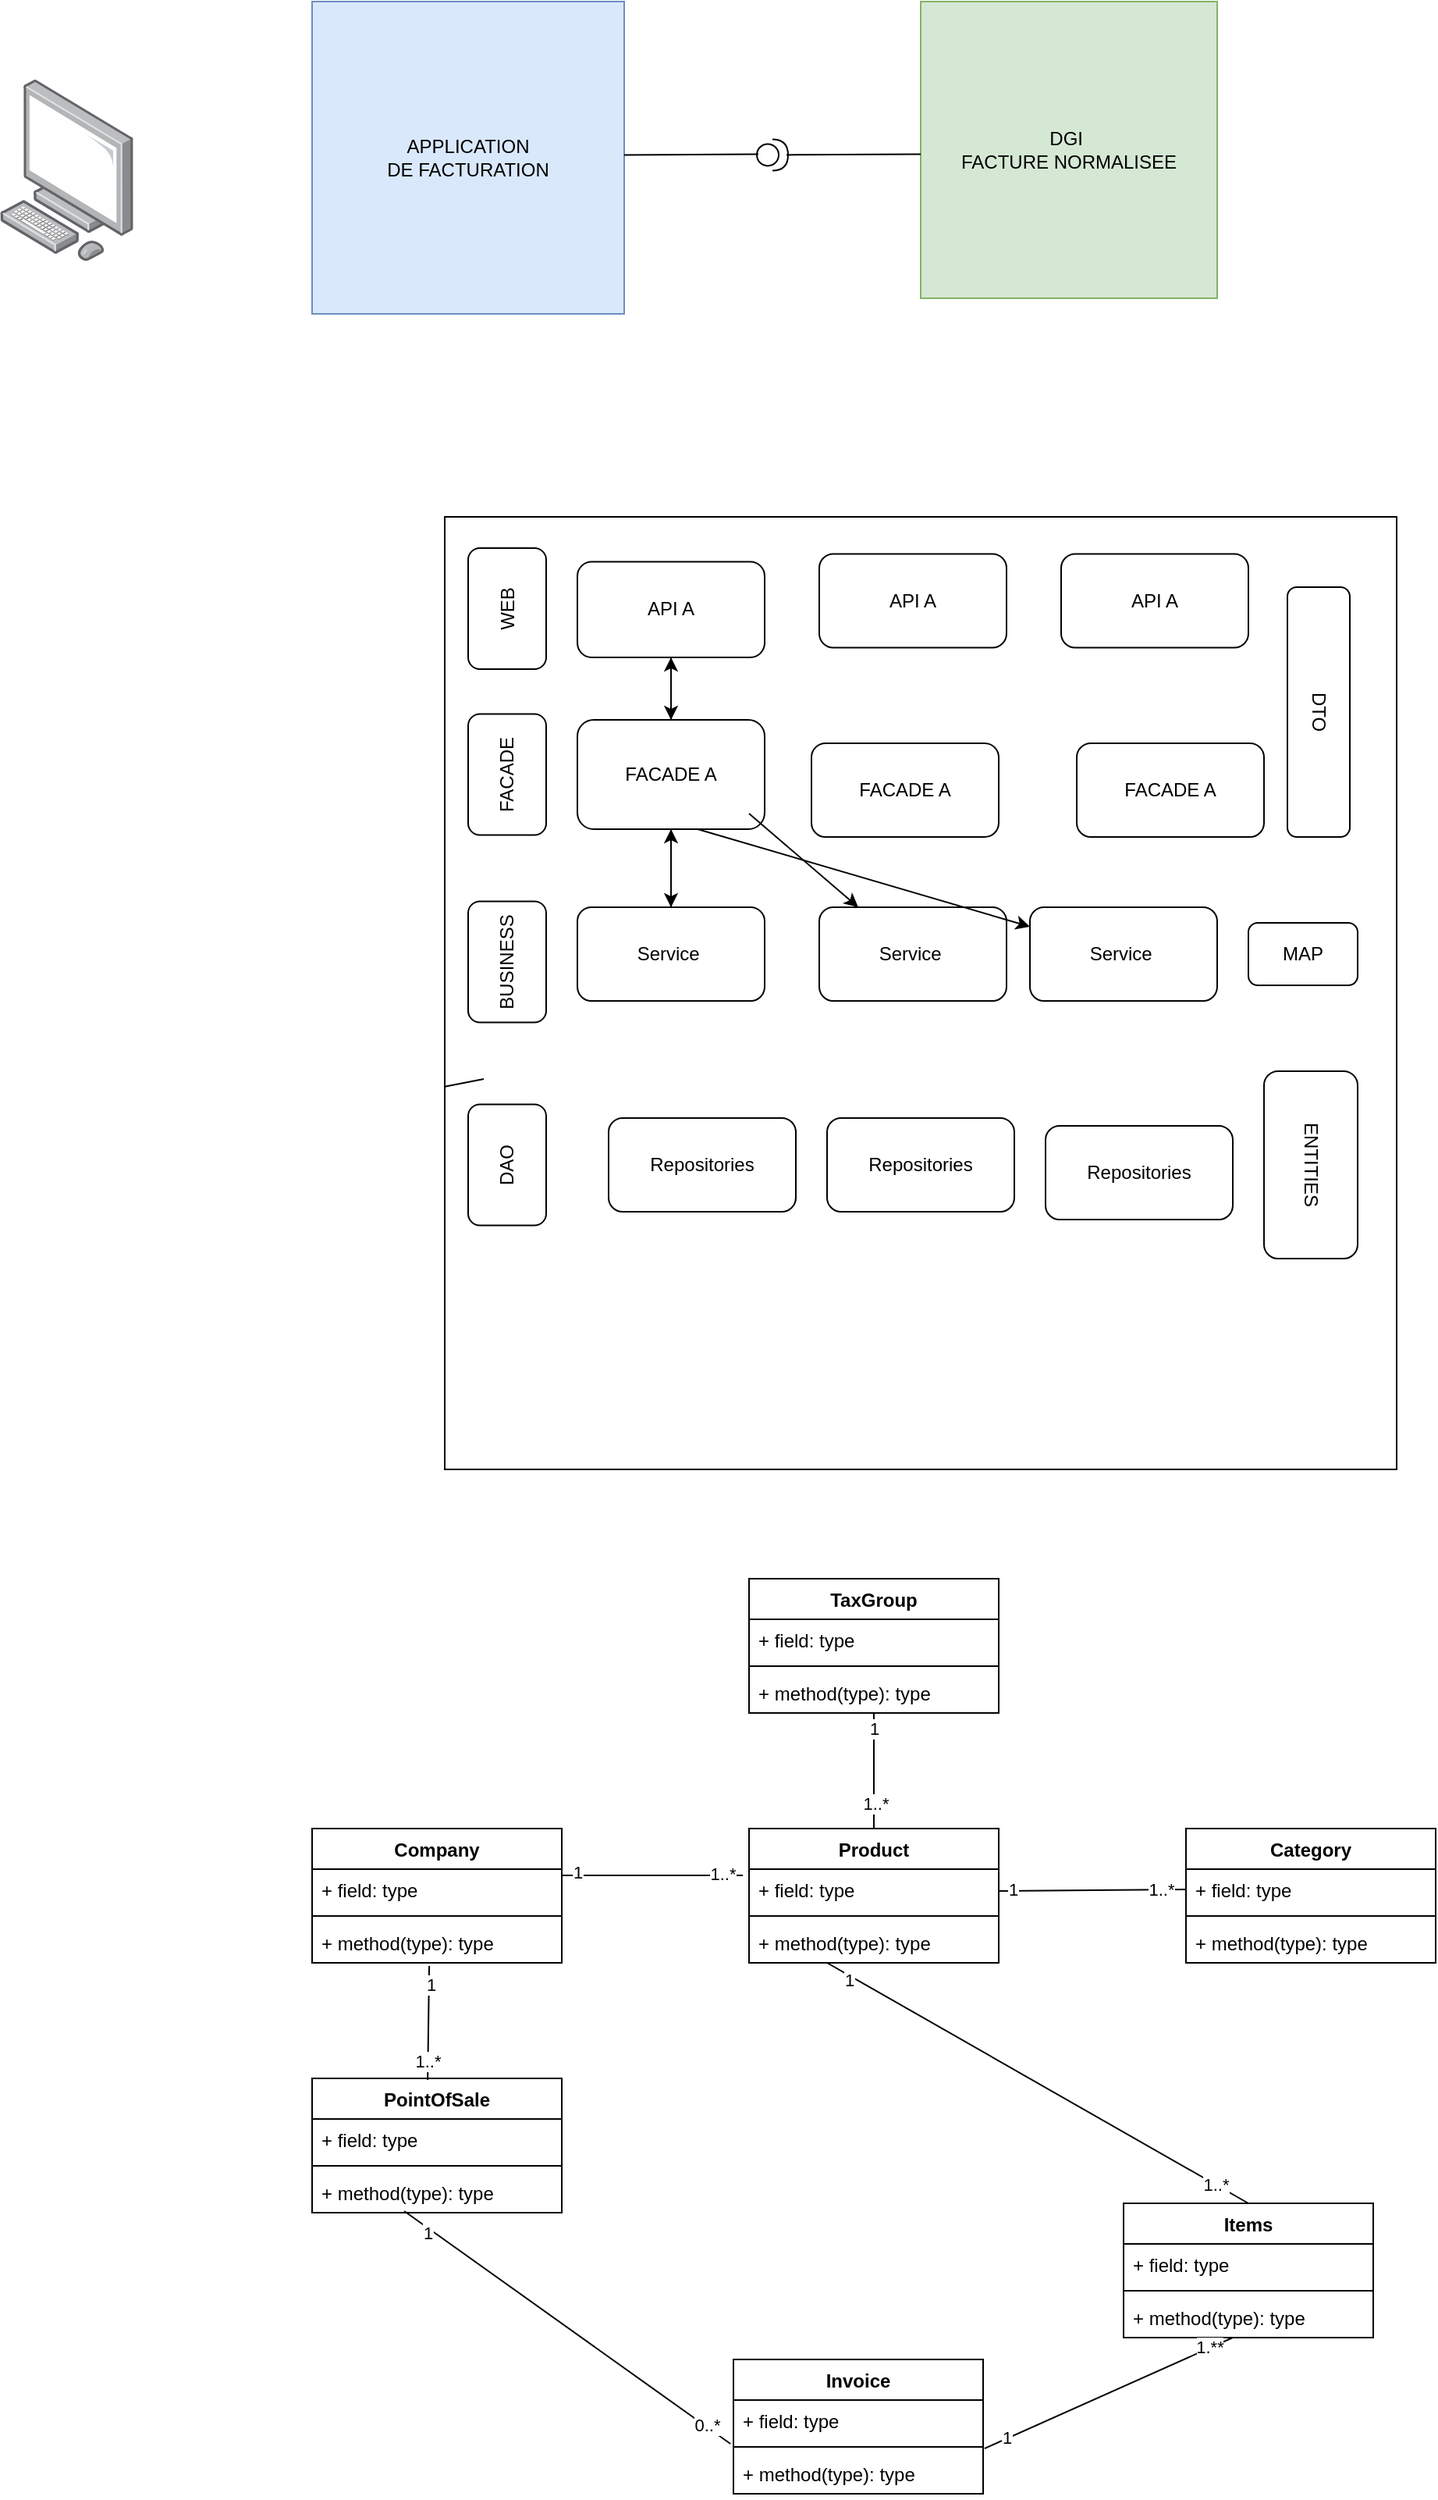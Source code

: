 <mxfile version="22.1.2" type="device">
  <diagram name="Page-1" id="-QV0jwDXLqnZF68bKKcB">
    <mxGraphModel dx="1876" dy="1872" grid="1" gridSize="10" guides="1" tooltips="1" connect="1" arrows="1" fold="1" page="1" pageScale="1" pageWidth="850" pageHeight="1100" math="0" shadow="0">
      <root>
        <mxCell id="0" />
        <mxCell id="1" parent="0" />
        <mxCell id="enfynDxmtQGi_Z4BuaQl-37" value="APPLICATION &lt;br&gt;DE FACTURATION" style="whiteSpace=wrap;html=1;aspect=fixed;fillColor=#dae8fc;strokeColor=#6c8ebf;" vertex="1" parent="1">
          <mxGeometry x="40" y="-460" width="200" height="200" as="geometry" />
        </mxCell>
        <mxCell id="enfynDxmtQGi_Z4BuaQl-39" value="DGI&amp;nbsp;&lt;br&gt;FACTURE NORMALISEE" style="whiteSpace=wrap;html=1;aspect=fixed;fillColor=#d5e8d4;strokeColor=#82b366;" vertex="1" parent="1">
          <mxGeometry x="430" y="-460" width="190" height="190" as="geometry" />
        </mxCell>
        <mxCell id="enfynDxmtQGi_Z4BuaQl-43" value="" style="image;points=[];aspect=fixed;html=1;align=center;shadow=0;dashed=0;image=img/lib/allied_telesis/computer_and_terminals/Personal_Computer.svg;" vertex="1" parent="1">
          <mxGeometry x="-160" y="-410" width="85.6" height="116.01" as="geometry" />
        </mxCell>
        <mxCell id="enfynDxmtQGi_Z4BuaQl-44" value="" style="group" vertex="1" connectable="0" parent="1">
          <mxGeometry x="240" y="-371.8" width="190" height="20" as="geometry" />
        </mxCell>
        <mxCell id="enfynDxmtQGi_Z4BuaQl-40" value="" style="shape=providedRequiredInterface;html=1;verticalLabelPosition=bottom;sketch=0;" vertex="1" parent="enfynDxmtQGi_Z4BuaQl-44">
          <mxGeometry x="85" width="20" height="20" as="geometry" />
        </mxCell>
        <mxCell id="enfynDxmtQGi_Z4BuaQl-41" value="" style="endArrow=none;html=1;rounded=0;exitX=-0.025;exitY=0.154;exitDx=0;exitDy=0;exitPerimeter=0;" edge="1" parent="enfynDxmtQGi_Z4BuaQl-44">
          <mxGeometry width="50" height="50" relative="1" as="geometry">
            <mxPoint x="190" y="9.5" as="sourcePoint" />
            <mxPoint x="104" y="10" as="targetPoint" />
          </mxGeometry>
        </mxCell>
        <mxCell id="enfynDxmtQGi_Z4BuaQl-42" value="" style="endArrow=none;html=1;rounded=0;exitX=-0.025;exitY=0.154;exitDx=0;exitDy=0;exitPerimeter=0;" edge="1" parent="enfynDxmtQGi_Z4BuaQl-44">
          <mxGeometry width="50" height="50" relative="1" as="geometry">
            <mxPoint x="86" y="9.5" as="sourcePoint" />
            <mxPoint y="10" as="targetPoint" />
          </mxGeometry>
        </mxCell>
        <mxCell id="enfynDxmtQGi_Z4BuaQl-60" value="" style="whiteSpace=wrap;html=1;aspect=fixed;" vertex="1" parent="1">
          <mxGeometry x="125" y="-130" width="610" height="610" as="geometry" />
        </mxCell>
        <mxCell id="enfynDxmtQGi_Z4BuaQl-61" value="" style="group" vertex="1" connectable="0" parent="1">
          <mxGeometry x="40" y="550" width="720" height="586" as="geometry" />
        </mxCell>
        <mxCell id="enfynDxmtQGi_Z4BuaQl-1" value="PointOfSale" style="swimlane;fontStyle=1;align=center;verticalAlign=top;childLayout=stackLayout;horizontal=1;startSize=26;horizontalStack=0;resizeParent=1;resizeParentMax=0;resizeLast=0;collapsible=1;marginBottom=0;whiteSpace=wrap;html=1;" vertex="1" parent="enfynDxmtQGi_Z4BuaQl-61">
          <mxGeometry y="320" width="160" height="86" as="geometry" />
        </mxCell>
        <mxCell id="enfynDxmtQGi_Z4BuaQl-2" value="+ field: type" style="text;strokeColor=none;fillColor=none;align=left;verticalAlign=top;spacingLeft=4;spacingRight=4;overflow=hidden;rotatable=0;points=[[0,0.5],[1,0.5]];portConstraint=eastwest;whiteSpace=wrap;html=1;" vertex="1" parent="enfynDxmtQGi_Z4BuaQl-1">
          <mxGeometry y="26" width="160" height="26" as="geometry" />
        </mxCell>
        <mxCell id="enfynDxmtQGi_Z4BuaQl-3" value="" style="line;strokeWidth=1;fillColor=none;align=left;verticalAlign=middle;spacingTop=-1;spacingLeft=3;spacingRight=3;rotatable=0;labelPosition=right;points=[];portConstraint=eastwest;strokeColor=inherit;" vertex="1" parent="enfynDxmtQGi_Z4BuaQl-1">
          <mxGeometry y="52" width="160" height="8" as="geometry" />
        </mxCell>
        <mxCell id="enfynDxmtQGi_Z4BuaQl-4" value="+ method(type): type" style="text;strokeColor=none;fillColor=none;align=left;verticalAlign=top;spacingLeft=4;spacingRight=4;overflow=hidden;rotatable=0;points=[[0,0.5],[1,0.5]];portConstraint=eastwest;whiteSpace=wrap;html=1;" vertex="1" parent="enfynDxmtQGi_Z4BuaQl-1">
          <mxGeometry y="60" width="160" height="26" as="geometry" />
        </mxCell>
        <mxCell id="enfynDxmtQGi_Z4BuaQl-5" value="Company" style="swimlane;fontStyle=1;align=center;verticalAlign=top;childLayout=stackLayout;horizontal=1;startSize=26;horizontalStack=0;resizeParent=1;resizeParentMax=0;resizeLast=0;collapsible=1;marginBottom=0;whiteSpace=wrap;html=1;" vertex="1" parent="enfynDxmtQGi_Z4BuaQl-61">
          <mxGeometry y="160" width="160" height="86" as="geometry" />
        </mxCell>
        <mxCell id="enfynDxmtQGi_Z4BuaQl-6" value="+ field: type" style="text;strokeColor=none;fillColor=none;align=left;verticalAlign=top;spacingLeft=4;spacingRight=4;overflow=hidden;rotatable=0;points=[[0,0.5],[1,0.5]];portConstraint=eastwest;whiteSpace=wrap;html=1;" vertex="1" parent="enfynDxmtQGi_Z4BuaQl-5">
          <mxGeometry y="26" width="160" height="26" as="geometry" />
        </mxCell>
        <mxCell id="enfynDxmtQGi_Z4BuaQl-7" value="" style="line;strokeWidth=1;fillColor=none;align=left;verticalAlign=middle;spacingTop=-1;spacingLeft=3;spacingRight=3;rotatable=0;labelPosition=right;points=[];portConstraint=eastwest;strokeColor=inherit;" vertex="1" parent="enfynDxmtQGi_Z4BuaQl-5">
          <mxGeometry y="52" width="160" height="8" as="geometry" />
        </mxCell>
        <mxCell id="enfynDxmtQGi_Z4BuaQl-8" value="+ method(type): type" style="text;strokeColor=none;fillColor=none;align=left;verticalAlign=top;spacingLeft=4;spacingRight=4;overflow=hidden;rotatable=0;points=[[0,0.5],[1,0.5]];portConstraint=eastwest;whiteSpace=wrap;html=1;" vertex="1" parent="enfynDxmtQGi_Z4BuaQl-5">
          <mxGeometry y="60" width="160" height="26" as="geometry" />
        </mxCell>
        <mxCell id="enfynDxmtQGi_Z4BuaQl-9" value="Items" style="swimlane;fontStyle=1;align=center;verticalAlign=top;childLayout=stackLayout;horizontal=1;startSize=26;horizontalStack=0;resizeParent=1;resizeParentMax=0;resizeLast=0;collapsible=1;marginBottom=0;whiteSpace=wrap;html=1;" vertex="1" parent="enfynDxmtQGi_Z4BuaQl-61">
          <mxGeometry x="520" y="400" width="160" height="86" as="geometry" />
        </mxCell>
        <mxCell id="enfynDxmtQGi_Z4BuaQl-10" value="+ field: type" style="text;strokeColor=none;fillColor=none;align=left;verticalAlign=top;spacingLeft=4;spacingRight=4;overflow=hidden;rotatable=0;points=[[0,0.5],[1,0.5]];portConstraint=eastwest;whiteSpace=wrap;html=1;" vertex="1" parent="enfynDxmtQGi_Z4BuaQl-9">
          <mxGeometry y="26" width="160" height="26" as="geometry" />
        </mxCell>
        <mxCell id="enfynDxmtQGi_Z4BuaQl-11" value="" style="line;strokeWidth=1;fillColor=none;align=left;verticalAlign=middle;spacingTop=-1;spacingLeft=3;spacingRight=3;rotatable=0;labelPosition=right;points=[];portConstraint=eastwest;strokeColor=inherit;" vertex="1" parent="enfynDxmtQGi_Z4BuaQl-9">
          <mxGeometry y="52" width="160" height="8" as="geometry" />
        </mxCell>
        <mxCell id="enfynDxmtQGi_Z4BuaQl-12" value="+ method(type): type" style="text;strokeColor=none;fillColor=none;align=left;verticalAlign=top;spacingLeft=4;spacingRight=4;overflow=hidden;rotatable=0;points=[[0,0.5],[1,0.5]];portConstraint=eastwest;whiteSpace=wrap;html=1;" vertex="1" parent="enfynDxmtQGi_Z4BuaQl-9">
          <mxGeometry y="60" width="160" height="26" as="geometry" />
        </mxCell>
        <mxCell id="enfynDxmtQGi_Z4BuaQl-13" value="Category" style="swimlane;fontStyle=1;align=center;verticalAlign=top;childLayout=stackLayout;horizontal=1;startSize=26;horizontalStack=0;resizeParent=1;resizeParentMax=0;resizeLast=0;collapsible=1;marginBottom=0;whiteSpace=wrap;html=1;" vertex="1" parent="enfynDxmtQGi_Z4BuaQl-61">
          <mxGeometry x="560" y="160" width="160" height="86" as="geometry" />
        </mxCell>
        <mxCell id="enfynDxmtQGi_Z4BuaQl-14" value="+ field: type" style="text;strokeColor=none;fillColor=none;align=left;verticalAlign=top;spacingLeft=4;spacingRight=4;overflow=hidden;rotatable=0;points=[[0,0.5],[1,0.5]];portConstraint=eastwest;whiteSpace=wrap;html=1;" vertex="1" parent="enfynDxmtQGi_Z4BuaQl-13">
          <mxGeometry y="26" width="160" height="26" as="geometry" />
        </mxCell>
        <mxCell id="enfynDxmtQGi_Z4BuaQl-15" value="" style="line;strokeWidth=1;fillColor=none;align=left;verticalAlign=middle;spacingTop=-1;spacingLeft=3;spacingRight=3;rotatable=0;labelPosition=right;points=[];portConstraint=eastwest;strokeColor=inherit;" vertex="1" parent="enfynDxmtQGi_Z4BuaQl-13">
          <mxGeometry y="52" width="160" height="8" as="geometry" />
        </mxCell>
        <mxCell id="enfynDxmtQGi_Z4BuaQl-16" value="+ method(type): type" style="text;strokeColor=none;fillColor=none;align=left;verticalAlign=top;spacingLeft=4;spacingRight=4;overflow=hidden;rotatable=0;points=[[0,0.5],[1,0.5]];portConstraint=eastwest;whiteSpace=wrap;html=1;" vertex="1" parent="enfynDxmtQGi_Z4BuaQl-13">
          <mxGeometry y="60" width="160" height="26" as="geometry" />
        </mxCell>
        <mxCell id="enfynDxmtQGi_Z4BuaQl-17" value="Invoice" style="swimlane;fontStyle=1;align=center;verticalAlign=top;childLayout=stackLayout;horizontal=1;startSize=26;horizontalStack=0;resizeParent=1;resizeParentMax=0;resizeLast=0;collapsible=1;marginBottom=0;whiteSpace=wrap;html=1;" vertex="1" parent="enfynDxmtQGi_Z4BuaQl-61">
          <mxGeometry x="270" y="500" width="160" height="86" as="geometry" />
        </mxCell>
        <mxCell id="enfynDxmtQGi_Z4BuaQl-18" value="+ field: type" style="text;strokeColor=none;fillColor=none;align=left;verticalAlign=top;spacingLeft=4;spacingRight=4;overflow=hidden;rotatable=0;points=[[0,0.5],[1,0.5]];portConstraint=eastwest;whiteSpace=wrap;html=1;" vertex="1" parent="enfynDxmtQGi_Z4BuaQl-17">
          <mxGeometry y="26" width="160" height="26" as="geometry" />
        </mxCell>
        <mxCell id="enfynDxmtQGi_Z4BuaQl-19" value="" style="line;strokeWidth=1;fillColor=none;align=left;verticalAlign=middle;spacingTop=-1;spacingLeft=3;spacingRight=3;rotatable=0;labelPosition=right;points=[];portConstraint=eastwest;strokeColor=inherit;" vertex="1" parent="enfynDxmtQGi_Z4BuaQl-17">
          <mxGeometry y="52" width="160" height="8" as="geometry" />
        </mxCell>
        <mxCell id="enfynDxmtQGi_Z4BuaQl-20" value="+ method(type): type" style="text;strokeColor=none;fillColor=none;align=left;verticalAlign=top;spacingLeft=4;spacingRight=4;overflow=hidden;rotatable=0;points=[[0,0.5],[1,0.5]];portConstraint=eastwest;whiteSpace=wrap;html=1;" vertex="1" parent="enfynDxmtQGi_Z4BuaQl-17">
          <mxGeometry y="60" width="160" height="26" as="geometry" />
        </mxCell>
        <mxCell id="enfynDxmtQGi_Z4BuaQl-21" value="Product" style="swimlane;fontStyle=1;align=center;verticalAlign=top;childLayout=stackLayout;horizontal=1;startSize=26;horizontalStack=0;resizeParent=1;resizeParentMax=0;resizeLast=0;collapsible=1;marginBottom=0;whiteSpace=wrap;html=1;" vertex="1" parent="enfynDxmtQGi_Z4BuaQl-61">
          <mxGeometry x="280" y="160" width="160" height="86" as="geometry" />
        </mxCell>
        <mxCell id="enfynDxmtQGi_Z4BuaQl-22" value="+ field: type" style="text;strokeColor=none;fillColor=none;align=left;verticalAlign=top;spacingLeft=4;spacingRight=4;overflow=hidden;rotatable=0;points=[[0,0.5],[1,0.5]];portConstraint=eastwest;whiteSpace=wrap;html=1;" vertex="1" parent="enfynDxmtQGi_Z4BuaQl-21">
          <mxGeometry y="26" width="160" height="26" as="geometry" />
        </mxCell>
        <mxCell id="enfynDxmtQGi_Z4BuaQl-23" value="" style="line;strokeWidth=1;fillColor=none;align=left;verticalAlign=middle;spacingTop=-1;spacingLeft=3;spacingRight=3;rotatable=0;labelPosition=right;points=[];portConstraint=eastwest;strokeColor=inherit;" vertex="1" parent="enfynDxmtQGi_Z4BuaQl-21">
          <mxGeometry y="52" width="160" height="8" as="geometry" />
        </mxCell>
        <mxCell id="enfynDxmtQGi_Z4BuaQl-24" value="+ method(type): type" style="text;strokeColor=none;fillColor=none;align=left;verticalAlign=top;spacingLeft=4;spacingRight=4;overflow=hidden;rotatable=0;points=[[0,0.5],[1,0.5]];portConstraint=eastwest;whiteSpace=wrap;html=1;" vertex="1" parent="enfynDxmtQGi_Z4BuaQl-21">
          <mxGeometry y="60" width="160" height="26" as="geometry" />
        </mxCell>
        <mxCell id="enfynDxmtQGi_Z4BuaQl-25" value="" style="endArrow=none;html=1;rounded=0;exitX=-0.012;exitY=-0.231;exitDx=0;exitDy=0;exitPerimeter=0;entryX=0.369;entryY=0.962;entryDx=0;entryDy=0;entryPerimeter=0;" edge="1" parent="enfynDxmtQGi_Z4BuaQl-61" source="enfynDxmtQGi_Z4BuaQl-20" target="enfynDxmtQGi_Z4BuaQl-4">
          <mxGeometry width="50" height="50" relative="1" as="geometry">
            <mxPoint x="20" y="460" as="sourcePoint" />
            <mxPoint x="70" y="410" as="targetPoint" />
          </mxGeometry>
        </mxCell>
        <mxCell id="enfynDxmtQGi_Z4BuaQl-55" value="1" style="edgeLabel;html=1;align=center;verticalAlign=middle;resizable=0;points=[];" vertex="1" connectable="0" parent="enfynDxmtQGi_Z4BuaQl-25">
          <mxGeometry x="0.842" y="3" relative="1" as="geometry">
            <mxPoint as="offset" />
          </mxGeometry>
        </mxCell>
        <mxCell id="enfynDxmtQGi_Z4BuaQl-56" value="0..*" style="edgeLabel;html=1;align=center;verticalAlign=middle;resizable=0;points=[];" vertex="1" connectable="0" parent="enfynDxmtQGi_Z4BuaQl-25">
          <mxGeometry x="-0.856" y="-2" relative="1" as="geometry">
            <mxPoint x="-1" as="offset" />
          </mxGeometry>
        </mxCell>
        <mxCell id="enfynDxmtQGi_Z4BuaQl-26" value="" style="endArrow=none;html=1;rounded=0;exitX=0;exitY=0.5;exitDx=0;exitDy=0;entryX=0.369;entryY=0.962;entryDx=0;entryDy=0;entryPerimeter=0;" edge="1" parent="enfynDxmtQGi_Z4BuaQl-61" source="enfynDxmtQGi_Z4BuaQl-14">
          <mxGeometry width="50" height="50" relative="1" as="geometry">
            <mxPoint x="649" y="349" as="sourcePoint" />
            <mxPoint x="440" y="200" as="targetPoint" />
          </mxGeometry>
        </mxCell>
        <mxCell id="enfynDxmtQGi_Z4BuaQl-47" value="1" style="edgeLabel;html=1;align=center;verticalAlign=middle;resizable=0;points=[];" vertex="1" connectable="0" parent="enfynDxmtQGi_Z4BuaQl-26">
          <mxGeometry x="0.85" y="-1" relative="1" as="geometry">
            <mxPoint as="offset" />
          </mxGeometry>
        </mxCell>
        <mxCell id="enfynDxmtQGi_Z4BuaQl-48" value="1..*" style="edgeLabel;html=1;align=center;verticalAlign=middle;resizable=0;points=[];" vertex="1" connectable="0" parent="enfynDxmtQGi_Z4BuaQl-26">
          <mxGeometry x="-0.733" relative="1" as="geometry">
            <mxPoint as="offset" />
          </mxGeometry>
        </mxCell>
        <mxCell id="enfynDxmtQGi_Z4BuaQl-27" value="" style="endArrow=none;html=1;rounded=0;exitX=0.463;exitY=0.012;exitDx=0;exitDy=0;exitPerimeter=0;entryX=0.469;entryY=1.077;entryDx=0;entryDy=0;entryPerimeter=0;" edge="1" parent="enfynDxmtQGi_Z4BuaQl-61" source="enfynDxmtQGi_Z4BuaQl-1" target="enfynDxmtQGi_Z4BuaQl-8">
          <mxGeometry width="50" height="50" relative="1" as="geometry">
            <mxPoint x="278" y="564" as="sourcePoint" />
            <mxPoint x="69" y="415" as="targetPoint" />
          </mxGeometry>
        </mxCell>
        <mxCell id="enfynDxmtQGi_Z4BuaQl-51" value="1" style="edgeLabel;html=1;align=center;verticalAlign=middle;resizable=0;points=[];" vertex="1" connectable="0" parent="enfynDxmtQGi_Z4BuaQl-27">
          <mxGeometry x="0.672" y="-1" relative="1" as="geometry">
            <mxPoint as="offset" />
          </mxGeometry>
        </mxCell>
        <mxCell id="enfynDxmtQGi_Z4BuaQl-52" value="1..*" style="edgeLabel;html=1;align=center;verticalAlign=middle;resizable=0;points=[];" vertex="1" connectable="0" parent="enfynDxmtQGi_Z4BuaQl-27">
          <mxGeometry x="-0.671" relative="1" as="geometry">
            <mxPoint as="offset" />
          </mxGeometry>
        </mxCell>
        <mxCell id="enfynDxmtQGi_Z4BuaQl-28" value="" style="endArrow=none;html=1;rounded=0;exitX=0.5;exitY=0;exitDx=0;exitDy=0;entryX=0.369;entryY=0.962;entryDx=0;entryDy=0;entryPerimeter=0;" edge="1" parent="enfynDxmtQGi_Z4BuaQl-61" source="enfynDxmtQGi_Z4BuaQl-9">
          <mxGeometry width="50" height="50" relative="1" as="geometry">
            <mxPoint x="539" y="395" as="sourcePoint" />
            <mxPoint x="330" y="246" as="targetPoint" />
          </mxGeometry>
        </mxCell>
        <mxCell id="enfynDxmtQGi_Z4BuaQl-45" value="1" style="edgeLabel;html=1;align=center;verticalAlign=middle;resizable=0;points=[];" vertex="1" connectable="0" parent="enfynDxmtQGi_Z4BuaQl-28">
          <mxGeometry x="0.89" y="2" relative="1" as="geometry">
            <mxPoint as="offset" />
          </mxGeometry>
        </mxCell>
        <mxCell id="enfynDxmtQGi_Z4BuaQl-46" value="1..*" style="edgeLabel;html=1;align=center;verticalAlign=middle;resizable=0;points=[];" vertex="1" connectable="0" parent="enfynDxmtQGi_Z4BuaQl-28">
          <mxGeometry x="-0.85" y="-1" relative="1" as="geometry">
            <mxPoint x="-1" as="offset" />
          </mxGeometry>
        </mxCell>
        <mxCell id="enfynDxmtQGi_Z4BuaQl-29" value="" style="endArrow=none;html=1;rounded=0;exitX=1.006;exitY=1.192;exitDx=0;exitDy=0;exitPerimeter=0;entryX=0.369;entryY=0.962;entryDx=0;entryDy=0;entryPerimeter=0;" edge="1" parent="enfynDxmtQGi_Z4BuaQl-61" source="enfynDxmtQGi_Z4BuaQl-18">
          <mxGeometry width="50" height="50" relative="1" as="geometry">
            <mxPoint x="799" y="635" as="sourcePoint" />
            <mxPoint x="590" y="486" as="targetPoint" />
          </mxGeometry>
        </mxCell>
        <mxCell id="enfynDxmtQGi_Z4BuaQl-57" value="1" style="edgeLabel;html=1;align=center;verticalAlign=middle;resizable=0;points=[];" vertex="1" connectable="0" parent="enfynDxmtQGi_Z4BuaQl-29">
          <mxGeometry x="-0.82" y="1" relative="1" as="geometry">
            <mxPoint as="offset" />
          </mxGeometry>
        </mxCell>
        <mxCell id="enfynDxmtQGi_Z4BuaQl-58" value="1.**" style="edgeLabel;html=1;align=center;verticalAlign=middle;resizable=0;points=[];" vertex="1" connectable="0" parent="enfynDxmtQGi_Z4BuaQl-29">
          <mxGeometry x="0.815" y="1" relative="1" as="geometry">
            <mxPoint as="offset" />
          </mxGeometry>
        </mxCell>
        <mxCell id="enfynDxmtQGi_Z4BuaQl-30" value="" style="endArrow=none;html=1;rounded=0;exitX=-0.025;exitY=0.154;exitDx=0;exitDy=0;entryX=0.369;entryY=0.962;entryDx=0;entryDy=0;entryPerimeter=0;exitPerimeter=0;" edge="1" parent="enfynDxmtQGi_Z4BuaQl-61" source="enfynDxmtQGi_Z4BuaQl-22">
          <mxGeometry width="50" height="50" relative="1" as="geometry">
            <mxPoint x="430" y="344" as="sourcePoint" />
            <mxPoint x="160" y="190" as="targetPoint" />
          </mxGeometry>
        </mxCell>
        <mxCell id="enfynDxmtQGi_Z4BuaQl-53" value="1" style="edgeLabel;html=1;align=center;verticalAlign=middle;resizable=0;points=[];" vertex="1" connectable="0" parent="enfynDxmtQGi_Z4BuaQl-30">
          <mxGeometry x="0.828" y="-2" relative="1" as="geometry">
            <mxPoint as="offset" />
          </mxGeometry>
        </mxCell>
        <mxCell id="enfynDxmtQGi_Z4BuaQl-54" value="1..*" style="edgeLabel;html=1;align=center;verticalAlign=middle;resizable=0;points=[];" vertex="1" connectable="0" parent="enfynDxmtQGi_Z4BuaQl-30">
          <mxGeometry x="-0.776" y="-1" relative="1" as="geometry">
            <mxPoint as="offset" />
          </mxGeometry>
        </mxCell>
        <mxCell id="enfynDxmtQGi_Z4BuaQl-31" value="TaxGroup" style="swimlane;fontStyle=1;align=center;verticalAlign=top;childLayout=stackLayout;horizontal=1;startSize=26;horizontalStack=0;resizeParent=1;resizeParentMax=0;resizeLast=0;collapsible=1;marginBottom=0;whiteSpace=wrap;html=1;" vertex="1" parent="enfynDxmtQGi_Z4BuaQl-61">
          <mxGeometry x="280" width="160" height="86" as="geometry" />
        </mxCell>
        <mxCell id="enfynDxmtQGi_Z4BuaQl-32" value="+ field: type" style="text;strokeColor=none;fillColor=none;align=left;verticalAlign=top;spacingLeft=4;spacingRight=4;overflow=hidden;rotatable=0;points=[[0,0.5],[1,0.5]];portConstraint=eastwest;whiteSpace=wrap;html=1;" vertex="1" parent="enfynDxmtQGi_Z4BuaQl-31">
          <mxGeometry y="26" width="160" height="26" as="geometry" />
        </mxCell>
        <mxCell id="enfynDxmtQGi_Z4BuaQl-33" value="" style="line;strokeWidth=1;fillColor=none;align=left;verticalAlign=middle;spacingTop=-1;spacingLeft=3;spacingRight=3;rotatable=0;labelPosition=right;points=[];portConstraint=eastwest;strokeColor=inherit;" vertex="1" parent="enfynDxmtQGi_Z4BuaQl-31">
          <mxGeometry y="52" width="160" height="8" as="geometry" />
        </mxCell>
        <mxCell id="enfynDxmtQGi_Z4BuaQl-34" value="+ method(type): type" style="text;strokeColor=none;fillColor=none;align=left;verticalAlign=top;spacingLeft=4;spacingRight=4;overflow=hidden;rotatable=0;points=[[0,0.5],[1,0.5]];portConstraint=eastwest;whiteSpace=wrap;html=1;" vertex="1" parent="enfynDxmtQGi_Z4BuaQl-31">
          <mxGeometry y="60" width="160" height="26" as="geometry" />
        </mxCell>
        <mxCell id="enfynDxmtQGi_Z4BuaQl-36" value="" style="endArrow=none;html=1;rounded=0;exitX=0.5;exitY=0;exitDx=0;exitDy=0;entryX=0.369;entryY=0.962;entryDx=0;entryDy=0;entryPerimeter=0;" edge="1" parent="enfynDxmtQGi_Z4BuaQl-61" source="enfynDxmtQGi_Z4BuaQl-21">
          <mxGeometry width="50" height="50" relative="1" as="geometry">
            <mxPoint x="630" y="240" as="sourcePoint" />
            <mxPoint x="360" y="86" as="targetPoint" />
          </mxGeometry>
        </mxCell>
        <mxCell id="enfynDxmtQGi_Z4BuaQl-49" value="1" style="edgeLabel;html=1;align=center;verticalAlign=middle;resizable=0;points=[];" vertex="1" connectable="0" parent="enfynDxmtQGi_Z4BuaQl-36">
          <mxGeometry x="0.73" relative="1" as="geometry">
            <mxPoint as="offset" />
          </mxGeometry>
        </mxCell>
        <mxCell id="enfynDxmtQGi_Z4BuaQl-50" value="1..*" style="edgeLabel;html=1;align=center;verticalAlign=middle;resizable=0;points=[];" vertex="1" connectable="0" parent="enfynDxmtQGi_Z4BuaQl-36">
          <mxGeometry x="-0.568" y="-1" relative="1" as="geometry">
            <mxPoint as="offset" />
          </mxGeometry>
        </mxCell>
        <mxCell id="enfynDxmtQGi_Z4BuaQl-62" value="WEB" style="rounded=1;whiteSpace=wrap;html=1;rotation=-90;" vertex="1" parent="1">
          <mxGeometry x="126.25" y="-96.25" width="77.5" height="50" as="geometry" />
        </mxCell>
        <mxCell id="enfynDxmtQGi_Z4BuaQl-89" style="edgeStyle=orthogonalEdgeStyle;rounded=0;orthogonalLoop=1;jettySize=auto;html=1;entryX=0.5;entryY=1;entryDx=0;entryDy=0;" edge="1" parent="1" source="enfynDxmtQGi_Z4BuaQl-63" target="enfynDxmtQGi_Z4BuaQl-76">
          <mxGeometry relative="1" as="geometry" />
        </mxCell>
        <mxCell id="enfynDxmtQGi_Z4BuaQl-63" value="Service&amp;nbsp;" style="rounded=1;whiteSpace=wrap;html=1;" vertex="1" parent="1">
          <mxGeometry x="210" y="120" width="120" height="60" as="geometry" />
        </mxCell>
        <mxCell id="enfynDxmtQGi_Z4BuaQl-64" value="Repositories" style="rounded=1;whiteSpace=wrap;html=1;" vertex="1" parent="1">
          <mxGeometry x="230" y="255" width="120" height="60" as="geometry" />
        </mxCell>
        <mxCell id="enfynDxmtQGi_Z4BuaQl-85" style="edgeStyle=orthogonalEdgeStyle;rounded=0;orthogonalLoop=1;jettySize=auto;html=1;entryX=0.5;entryY=0;entryDx=0;entryDy=0;" edge="1" parent="1" source="enfynDxmtQGi_Z4BuaQl-66" target="enfynDxmtQGi_Z4BuaQl-76">
          <mxGeometry relative="1" as="geometry" />
        </mxCell>
        <mxCell id="enfynDxmtQGi_Z4BuaQl-66" value="API A" style="rounded=1;whiteSpace=wrap;html=1;" vertex="1" parent="1">
          <mxGeometry x="210" y="-101.25" width="120" height="61.25" as="geometry" />
        </mxCell>
        <mxCell id="enfynDxmtQGi_Z4BuaQl-67" value="FACADE" style="rounded=1;whiteSpace=wrap;html=1;rotation=-90;" vertex="1" parent="1">
          <mxGeometry x="126.25" y="10" width="77.5" height="50" as="geometry" />
        </mxCell>
        <mxCell id="enfynDxmtQGi_Z4BuaQl-68" value="BUSINESS" style="rounded=1;whiteSpace=wrap;html=1;rotation=-90;" vertex="1" parent="1">
          <mxGeometry x="126.25" y="130" width="77.5" height="50" as="geometry" />
        </mxCell>
        <mxCell id="enfynDxmtQGi_Z4BuaQl-70" value="DAO" style="rounded=1;whiteSpace=wrap;html=1;rotation=-90;" vertex="1" parent="1">
          <mxGeometry x="126.25" y="260" width="77.5" height="50" as="geometry" />
        </mxCell>
        <mxCell id="enfynDxmtQGi_Z4BuaQl-71" value="Service&amp;nbsp;" style="rounded=1;whiteSpace=wrap;html=1;" vertex="1" parent="1">
          <mxGeometry x="365" y="120" width="120" height="60" as="geometry" />
        </mxCell>
        <mxCell id="enfynDxmtQGi_Z4BuaQl-72" value="Service&amp;nbsp;" style="rounded=1;whiteSpace=wrap;html=1;" vertex="1" parent="1">
          <mxGeometry x="500" y="120" width="120" height="60" as="geometry" />
        </mxCell>
        <mxCell id="enfynDxmtQGi_Z4BuaQl-73" value="MAP" style="rounded=1;whiteSpace=wrap;html=1;" vertex="1" parent="1">
          <mxGeometry x="640" y="130" width="70" height="40" as="geometry" />
        </mxCell>
        <mxCell id="enfynDxmtQGi_Z4BuaQl-74" value="DTO" style="rounded=1;whiteSpace=wrap;html=1;rotation=90;" vertex="1" parent="1">
          <mxGeometry x="605" y="-25" width="160" height="40" as="geometry" />
        </mxCell>
        <mxCell id="enfynDxmtQGi_Z4BuaQl-75" value="ENTITIES" style="rounded=1;whiteSpace=wrap;html=1;rotation=90;" vertex="1" parent="1">
          <mxGeometry x="620" y="255" width="120" height="60" as="geometry" />
        </mxCell>
        <mxCell id="enfynDxmtQGi_Z4BuaQl-86" style="edgeStyle=orthogonalEdgeStyle;rounded=0;orthogonalLoop=1;jettySize=auto;html=1;" edge="1" parent="1" source="enfynDxmtQGi_Z4BuaQl-76" target="enfynDxmtQGi_Z4BuaQl-63">
          <mxGeometry relative="1" as="geometry" />
        </mxCell>
        <mxCell id="enfynDxmtQGi_Z4BuaQl-90" style="edgeStyle=orthogonalEdgeStyle;rounded=0;orthogonalLoop=1;jettySize=auto;html=1;entryX=0.5;entryY=1;entryDx=0;entryDy=0;" edge="1" parent="1" source="enfynDxmtQGi_Z4BuaQl-76" target="enfynDxmtQGi_Z4BuaQl-66">
          <mxGeometry relative="1" as="geometry" />
        </mxCell>
        <mxCell id="enfynDxmtQGi_Z4BuaQl-76" value="FACADE A" style="rounded=1;whiteSpace=wrap;html=1;" vertex="1" parent="1">
          <mxGeometry x="210" width="120" height="70" as="geometry" />
        </mxCell>
        <mxCell id="enfynDxmtQGi_Z4BuaQl-77" value="FACADE A" style="rounded=1;whiteSpace=wrap;html=1;" vertex="1" parent="1">
          <mxGeometry x="360" y="15" width="120" height="60" as="geometry" />
        </mxCell>
        <mxCell id="enfynDxmtQGi_Z4BuaQl-78" value="FACADE A" style="rounded=1;whiteSpace=wrap;html=1;" vertex="1" parent="1">
          <mxGeometry x="530" y="15" width="120" height="60" as="geometry" />
        </mxCell>
        <mxCell id="enfynDxmtQGi_Z4BuaQl-79" value="API A" style="rounded=1;whiteSpace=wrap;html=1;" vertex="1" parent="1">
          <mxGeometry x="365" y="-106.25" width="120" height="60" as="geometry" />
        </mxCell>
        <mxCell id="enfynDxmtQGi_Z4BuaQl-81" value="API A" style="rounded=1;whiteSpace=wrap;html=1;" vertex="1" parent="1">
          <mxGeometry x="520" y="-106.25" width="120" height="60" as="geometry" />
        </mxCell>
        <mxCell id="enfynDxmtQGi_Z4BuaQl-82" value="Repositories" style="rounded=1;whiteSpace=wrap;html=1;" vertex="1" parent="1">
          <mxGeometry x="370" y="255" width="120" height="60" as="geometry" />
        </mxCell>
        <mxCell id="enfynDxmtQGi_Z4BuaQl-83" value="Repositories" style="rounded=1;whiteSpace=wrap;html=1;" vertex="1" parent="1">
          <mxGeometry x="510" y="260" width="120" height="60" as="geometry" />
        </mxCell>
        <mxCell id="enfynDxmtQGi_Z4BuaQl-84" value="" style="endArrow=none;html=1;rounded=0;" edge="1" parent="1" target="enfynDxmtQGi_Z4BuaQl-60">
          <mxGeometry width="50" height="50" relative="1" as="geometry">
            <mxPoint x="150" y="230" as="sourcePoint" />
            <mxPoint x="200" y="180" as="targetPoint" />
          </mxGeometry>
        </mxCell>
        <mxCell id="enfynDxmtQGi_Z4BuaQl-87" value="" style="endArrow=classic;html=1;rounded=0;" edge="1" parent="1" target="enfynDxmtQGi_Z4BuaQl-71">
          <mxGeometry width="50" height="50" relative="1" as="geometry">
            <mxPoint x="320" y="60" as="sourcePoint" />
            <mxPoint x="370" y="10" as="targetPoint" />
          </mxGeometry>
        </mxCell>
        <mxCell id="enfynDxmtQGi_Z4BuaQl-88" value="" style="endArrow=classic;html=1;rounded=0;exitX=0.642;exitY=1;exitDx=0;exitDy=0;exitPerimeter=0;" edge="1" parent="1" source="enfynDxmtQGi_Z4BuaQl-76" target="enfynDxmtQGi_Z4BuaQl-72">
          <mxGeometry width="50" height="50" relative="1" as="geometry">
            <mxPoint x="330" y="70" as="sourcePoint" />
            <mxPoint x="400" y="130" as="targetPoint" />
          </mxGeometry>
        </mxCell>
      </root>
    </mxGraphModel>
  </diagram>
</mxfile>
